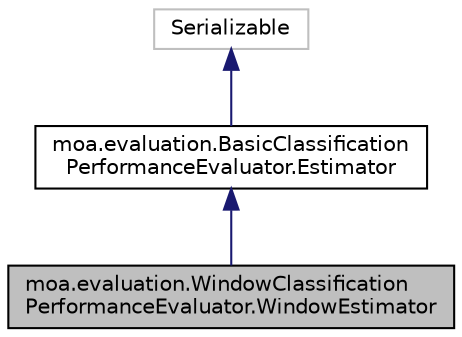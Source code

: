 digraph "moa.evaluation.WindowClassificationPerformanceEvaluator.WindowEstimator"
{
 // LATEX_PDF_SIZE
  edge [fontname="Helvetica",fontsize="10",labelfontname="Helvetica",labelfontsize="10"];
  node [fontname="Helvetica",fontsize="10",shape=record];
  Node1 [label="moa.evaluation.WindowClassification\lPerformanceEvaluator.WindowEstimator",height=0.2,width=0.4,color="black", fillcolor="grey75", style="filled", fontcolor="black",tooltip=" "];
  Node2 -> Node1 [dir="back",color="midnightblue",fontsize="10",style="solid",fontname="Helvetica"];
  Node2 [label="moa.evaluation.BasicClassification\lPerformanceEvaluator.Estimator",height=0.2,width=0.4,color="black", fillcolor="white", style="filled",URL="$interfacemoa_1_1evaluation_1_1_basic_classification_performance_evaluator_1_1_estimator.html",tooltip=" "];
  Node3 -> Node2 [dir="back",color="midnightblue",fontsize="10",style="solid",fontname="Helvetica"];
  Node3 [label="Serializable",height=0.2,width=0.4,color="grey75", fillcolor="white", style="filled",tooltip=" "];
}
